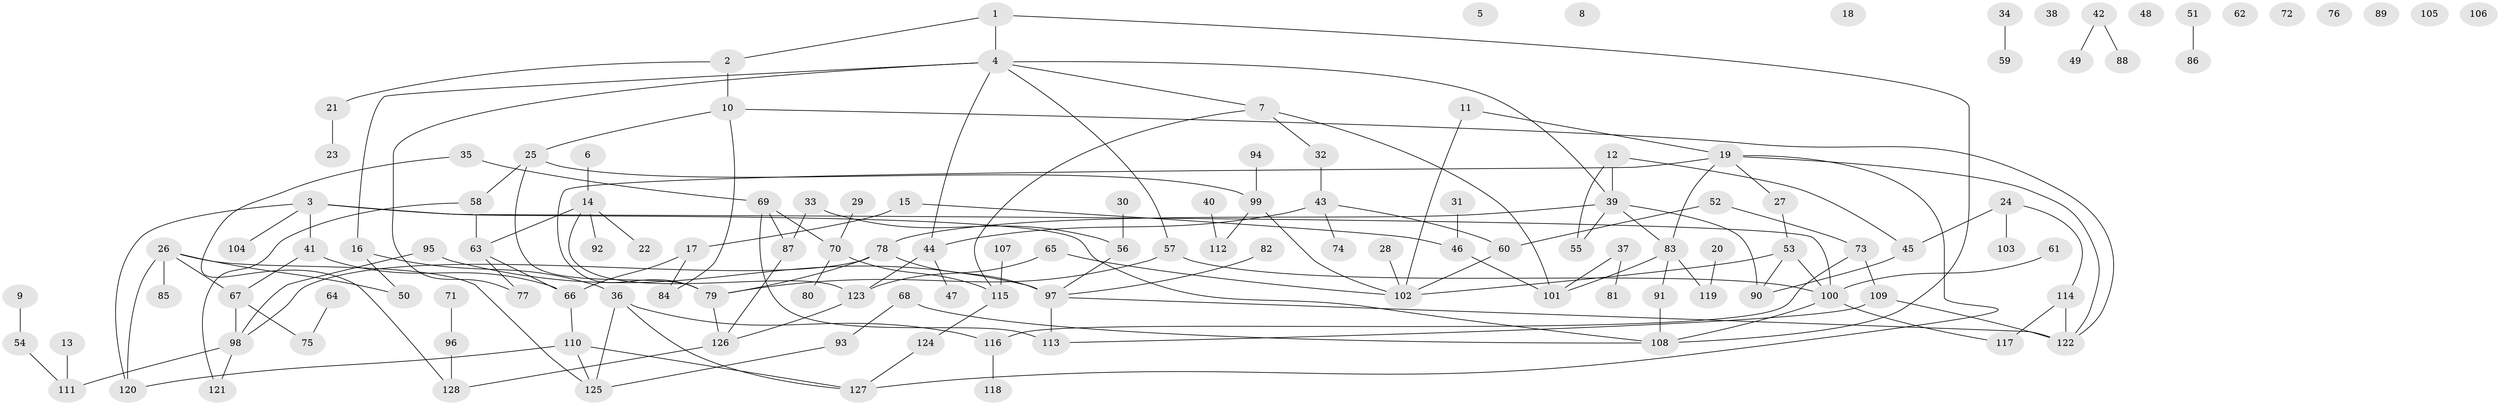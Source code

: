 // Generated by graph-tools (version 1.1) at 2025/13/03/09/25 04:13:14]
// undirected, 128 vertices, 158 edges
graph export_dot {
graph [start="1"]
  node [color=gray90,style=filled];
  1;
  2;
  3;
  4;
  5;
  6;
  7;
  8;
  9;
  10;
  11;
  12;
  13;
  14;
  15;
  16;
  17;
  18;
  19;
  20;
  21;
  22;
  23;
  24;
  25;
  26;
  27;
  28;
  29;
  30;
  31;
  32;
  33;
  34;
  35;
  36;
  37;
  38;
  39;
  40;
  41;
  42;
  43;
  44;
  45;
  46;
  47;
  48;
  49;
  50;
  51;
  52;
  53;
  54;
  55;
  56;
  57;
  58;
  59;
  60;
  61;
  62;
  63;
  64;
  65;
  66;
  67;
  68;
  69;
  70;
  71;
  72;
  73;
  74;
  75;
  76;
  77;
  78;
  79;
  80;
  81;
  82;
  83;
  84;
  85;
  86;
  87;
  88;
  89;
  90;
  91;
  92;
  93;
  94;
  95;
  96;
  97;
  98;
  99;
  100;
  101;
  102;
  103;
  104;
  105;
  106;
  107;
  108;
  109;
  110;
  111;
  112;
  113;
  114;
  115;
  116;
  117;
  118;
  119;
  120;
  121;
  122;
  123;
  124;
  125;
  126;
  127;
  128;
  1 -- 2;
  1 -- 4;
  1 -- 108;
  2 -- 10;
  2 -- 21;
  3 -- 41;
  3 -- 100;
  3 -- 104;
  3 -- 108;
  3 -- 120;
  4 -- 7;
  4 -- 16;
  4 -- 39;
  4 -- 44;
  4 -- 57;
  4 -- 77;
  6 -- 14;
  7 -- 32;
  7 -- 101;
  7 -- 115;
  9 -- 54;
  10 -- 25;
  10 -- 84;
  10 -- 122;
  11 -- 19;
  11 -- 102;
  12 -- 39;
  12 -- 45;
  12 -- 55;
  13 -- 111;
  14 -- 22;
  14 -- 63;
  14 -- 92;
  14 -- 123;
  15 -- 17;
  15 -- 46;
  16 -- 36;
  16 -- 50;
  17 -- 66;
  17 -- 84;
  19 -- 27;
  19 -- 79;
  19 -- 83;
  19 -- 122;
  19 -- 127;
  20 -- 119;
  21 -- 23;
  24 -- 45;
  24 -- 103;
  24 -- 114;
  25 -- 58;
  25 -- 79;
  25 -- 99;
  26 -- 50;
  26 -- 67;
  26 -- 85;
  26 -- 120;
  26 -- 125;
  27 -- 53;
  28 -- 102;
  29 -- 70;
  30 -- 56;
  31 -- 46;
  32 -- 43;
  33 -- 56;
  33 -- 87;
  34 -- 59;
  35 -- 69;
  35 -- 128;
  36 -- 116;
  36 -- 125;
  36 -- 127;
  37 -- 81;
  37 -- 101;
  39 -- 55;
  39 -- 78;
  39 -- 83;
  39 -- 90;
  40 -- 112;
  41 -- 66;
  41 -- 67;
  42 -- 49;
  42 -- 88;
  43 -- 44;
  43 -- 60;
  43 -- 74;
  44 -- 47;
  44 -- 123;
  45 -- 90;
  46 -- 101;
  51 -- 86;
  52 -- 60;
  52 -- 73;
  53 -- 90;
  53 -- 100;
  53 -- 102;
  54 -- 111;
  56 -- 97;
  57 -- 79;
  57 -- 100;
  58 -- 63;
  58 -- 121;
  60 -- 102;
  61 -- 100;
  63 -- 66;
  63 -- 77;
  64 -- 75;
  65 -- 102;
  65 -- 123;
  66 -- 110;
  67 -- 75;
  67 -- 98;
  68 -- 93;
  68 -- 108;
  69 -- 70;
  69 -- 87;
  69 -- 113;
  70 -- 80;
  70 -- 115;
  71 -- 96;
  73 -- 109;
  73 -- 116;
  78 -- 79;
  78 -- 97;
  78 -- 98;
  79 -- 126;
  82 -- 97;
  83 -- 91;
  83 -- 101;
  83 -- 119;
  87 -- 126;
  91 -- 108;
  93 -- 125;
  94 -- 99;
  95 -- 97;
  95 -- 98;
  96 -- 128;
  97 -- 113;
  97 -- 122;
  98 -- 111;
  98 -- 121;
  99 -- 102;
  99 -- 112;
  100 -- 108;
  100 -- 117;
  107 -- 115;
  109 -- 113;
  109 -- 122;
  110 -- 120;
  110 -- 125;
  110 -- 127;
  114 -- 117;
  114 -- 122;
  115 -- 124;
  116 -- 118;
  123 -- 126;
  124 -- 127;
  126 -- 128;
}
